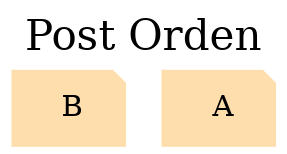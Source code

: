 digraph ArbolBinario {
	rankdir=TB;
	node[shape = note, fontcolor = black, style = filled, color = navajowhite];
	graph[label = "Post Orden", labelloc = t, fontsize = 20];
Object2[label = " B"];
Object1[label = " A"];
}